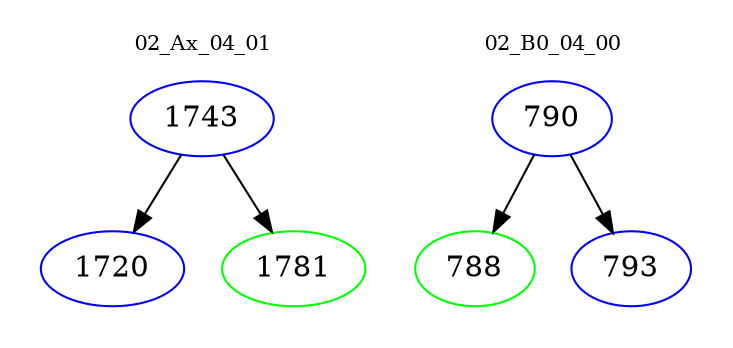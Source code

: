 digraph{
subgraph cluster_0 {
color = white
label = "02_Ax_04_01";
fontsize=10;
T0_1743 [label="1743", color="blue"]
T0_1743 -> T0_1720 [color="black"]
T0_1720 [label="1720", color="blue"]
T0_1743 -> T0_1781 [color="black"]
T0_1781 [label="1781", color="green"]
}
subgraph cluster_1 {
color = white
label = "02_B0_04_00";
fontsize=10;
T1_790 [label="790", color="blue"]
T1_790 -> T1_788 [color="black"]
T1_788 [label="788", color="green"]
T1_790 -> T1_793 [color="black"]
T1_793 [label="793", color="blue"]
}
}
